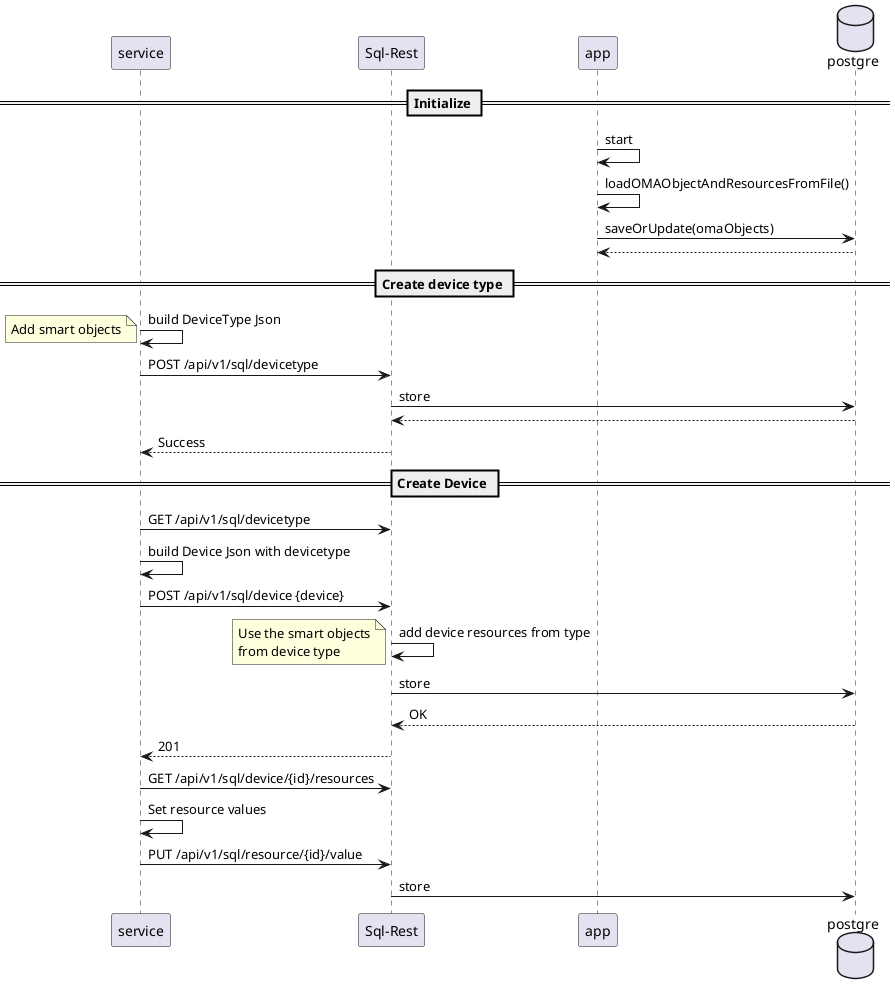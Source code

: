 @startuml

participant service
participant "Sql-Rest" as api
participant app
database postgre as db

== Initialize ==
app->app:start
app->app:loadOMAObjectAndResourcesFromFile()
app -> db: saveOrUpdate(omaObjects)
return
== Create device type ==
service -> service:build DeviceType Json
note left: Add smart objects
service ->api: POST /api/v1/sql/devicetype
api -> db: store
return
api --> service: Success
== Create Device ==
service -> api: GET /api/v1/sql/devicetype
service -> service: build Device Json with devicetype
'service -> api: GET /api/v1/oma/smartobject?list={3,3303}
'note left: Get the smart objects\nfrom device type
service -> api: POST /api/v1/sql/device {device}
api -> api: add device resources from type
note left:Use the smart objects\nfrom device type
api -> db: store
return OK
api --> service: 201
service ->api:GET /api/v1/sql/device/{id}/resources
service->service: Set resource values
service->api: PUT /api/v1/sql/resource/{id}/value
api->db:store


@enduml